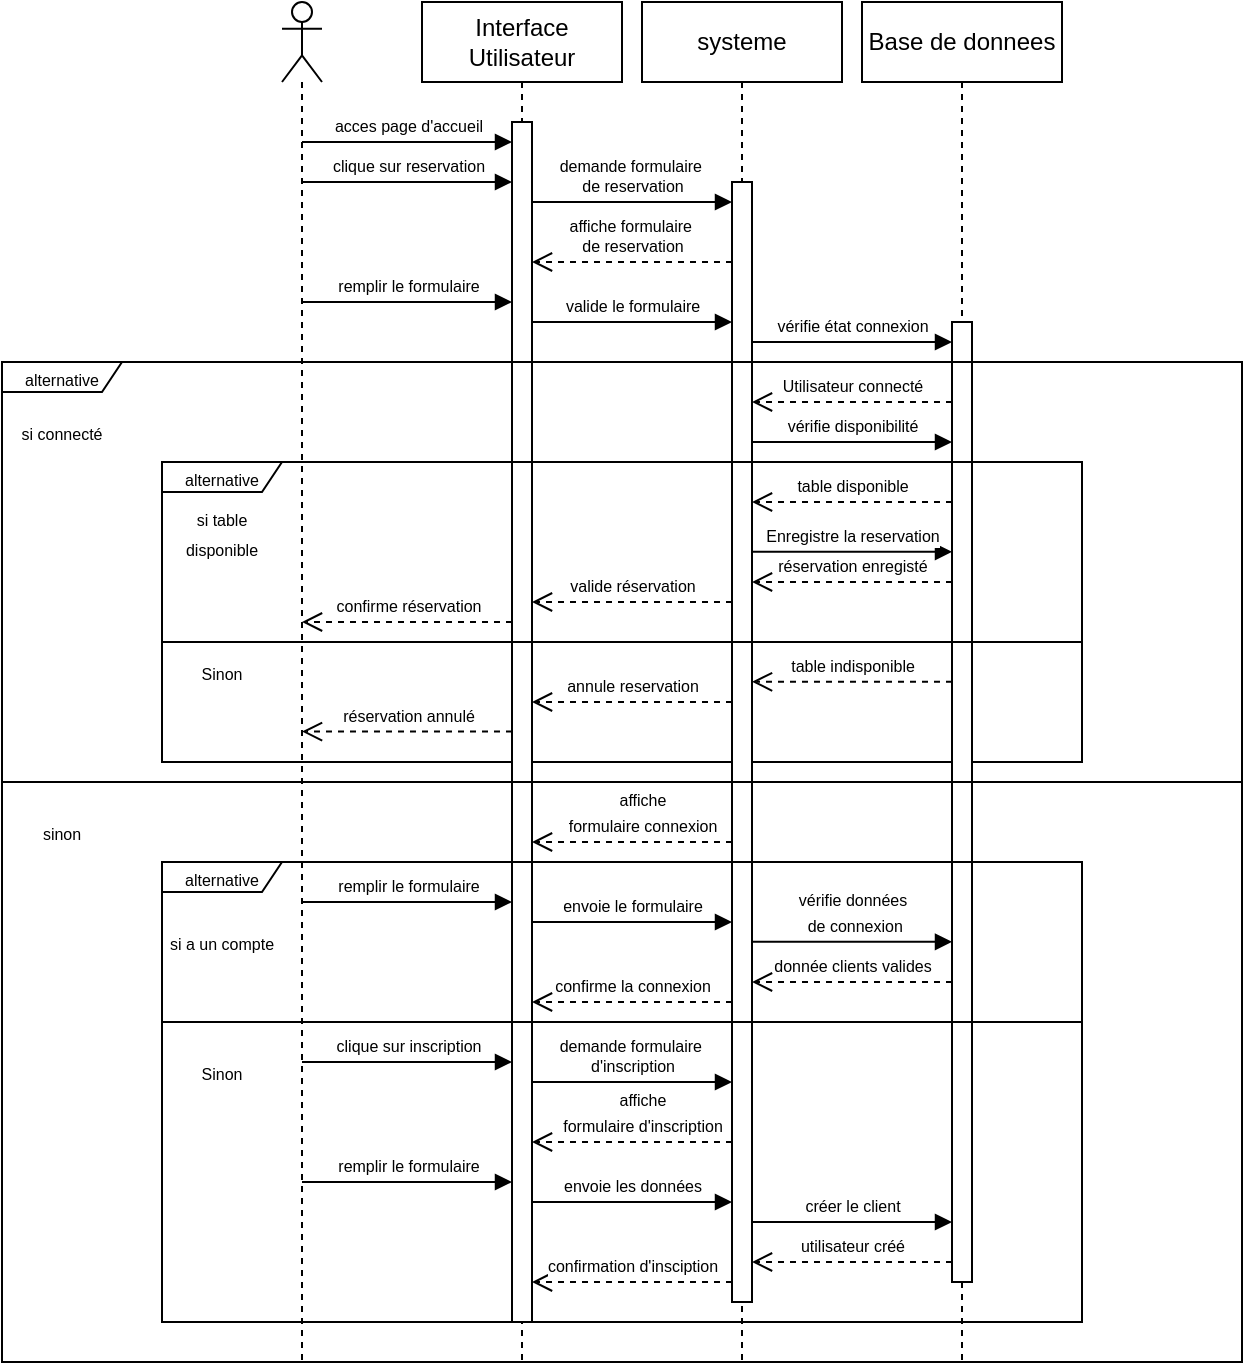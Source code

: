 <mxfile version="24.4.9" type="github">
  <diagram name="Page-1" id="2YBvvXClWsGukQMizWep">
    <mxGraphModel dx="1728" dy="922" grid="1" gridSize="10" guides="1" tooltips="1" connect="1" arrows="1" fold="1" page="1" pageScale="1" pageWidth="850" pageHeight="1100" math="0" shadow="0">
      <root>
        <mxCell id="0" />
        <mxCell id="1" parent="0" />
        <mxCell id="sVpzyaRqVHjPGsMaTo8v-43" value="" style="rounded=0;whiteSpace=wrap;html=1;" parent="1" vertex="1">
          <mxGeometry x="100" y="410" width="620" height="290" as="geometry" />
        </mxCell>
        <mxCell id="sVpzyaRqVHjPGsMaTo8v-51" value="" style="rounded=0;whiteSpace=wrap;html=1;" parent="1" vertex="1">
          <mxGeometry x="180" y="530" width="460" height="150" as="geometry" />
        </mxCell>
        <mxCell id="sVpzyaRqVHjPGsMaTo8v-37" value="" style="rounded=0;whiteSpace=wrap;html=1;" parent="1" vertex="1">
          <mxGeometry x="180" y="340" width="460" height="60" as="geometry" />
        </mxCell>
        <mxCell id="sVpzyaRqVHjPGsMaTo8v-5" value="Interface Utilisateur" style="shape=umlLifeline;perimeter=lifelinePerimeter;whiteSpace=wrap;html=1;container=1;dropTarget=0;collapsible=0;recursiveResize=0;outlineConnect=0;portConstraint=eastwest;newEdgeStyle={&quot;curved&quot;:0,&quot;rounded&quot;:0};" parent="1" vertex="1">
          <mxGeometry x="310" y="20" width="100" height="680" as="geometry" />
        </mxCell>
        <mxCell id="IaqFnBA0eNjd1l9GPiWl-3" value="" style="html=1;points=[[0,0,0,0,5],[0,1,0,0,-5],[1,0,0,0,5],[1,1,0,0,-5]];perimeter=orthogonalPerimeter;outlineConnect=0;targetShapes=umlLifeline;portConstraint=eastwest;newEdgeStyle={&quot;curved&quot;:0,&quot;rounded&quot;:0};" vertex="1" parent="sVpzyaRqVHjPGsMaTo8v-5">
          <mxGeometry x="45" y="60" width="10" height="600" as="geometry" />
        </mxCell>
        <mxCell id="sVpzyaRqVHjPGsMaTo8v-9" value="systeme" style="shape=umlLifeline;perimeter=lifelinePerimeter;whiteSpace=wrap;html=1;container=1;dropTarget=0;collapsible=0;recursiveResize=0;outlineConnect=0;portConstraint=eastwest;newEdgeStyle={&quot;curved&quot;:0,&quot;rounded&quot;:0};" parent="1" vertex="1">
          <mxGeometry x="420" y="20" width="100" height="680" as="geometry" />
        </mxCell>
        <mxCell id="IaqFnBA0eNjd1l9GPiWl-4" value="" style="html=1;points=[[0,0,0,0,5],[0,1,0,0,-5],[1,0,0,0,5],[1,1,0,0,-5]];perimeter=orthogonalPerimeter;outlineConnect=0;targetShapes=umlLifeline;portConstraint=eastwest;newEdgeStyle={&quot;curved&quot;:0,&quot;rounded&quot;:0};" vertex="1" parent="sVpzyaRqVHjPGsMaTo8v-9">
          <mxGeometry x="45" y="90" width="10" height="560" as="geometry" />
        </mxCell>
        <mxCell id="sVpzyaRqVHjPGsMaTo8v-10" value="Base de donnees" style="shape=umlLifeline;perimeter=lifelinePerimeter;whiteSpace=wrap;html=1;container=1;dropTarget=0;collapsible=0;recursiveResize=0;outlineConnect=0;portConstraint=eastwest;newEdgeStyle={&quot;curved&quot;:0,&quot;rounded&quot;:0};" parent="1" vertex="1">
          <mxGeometry x="530" y="20" width="100" height="680" as="geometry" />
        </mxCell>
        <mxCell id="IaqFnBA0eNjd1l9GPiWl-7" value="" style="html=1;points=[[0,0,0,0,5],[0,1,0,0,-5],[1,0,0,0,5],[1,1,0,0,-5]];perimeter=orthogonalPerimeter;outlineConnect=0;targetShapes=umlLifeline;portConstraint=eastwest;newEdgeStyle={&quot;curved&quot;:0,&quot;rounded&quot;:0};" vertex="1" parent="sVpzyaRqVHjPGsMaTo8v-10">
          <mxGeometry x="45" y="160" width="10" height="480" as="geometry" />
        </mxCell>
        <mxCell id="sVpzyaRqVHjPGsMaTo8v-14" value="" style="shape=umlLifeline;perimeter=lifelinePerimeter;whiteSpace=wrap;html=1;container=1;dropTarget=0;collapsible=0;recursiveResize=0;outlineConnect=0;portConstraint=eastwest;newEdgeStyle={&quot;curved&quot;:0,&quot;rounded&quot;:0};participant=umlActor;" parent="1" vertex="1">
          <mxGeometry x="240" y="20" width="20" height="680" as="geometry" />
        </mxCell>
        <mxCell id="sVpzyaRqVHjPGsMaTo8v-15" value="&lt;font style=&quot;font-size: 8px;&quot;&gt;clique sur reservation&lt;/font&gt;" style="html=1;verticalAlign=bottom;endArrow=block;curved=0;rounded=0;" parent="1" edge="1" target="IaqFnBA0eNjd1l9GPiWl-3">
          <mxGeometry width="80" relative="1" as="geometry">
            <mxPoint x="250" y="110" as="sourcePoint" />
            <mxPoint x="350" y="110" as="targetPoint" />
          </mxGeometry>
        </mxCell>
        <mxCell id="sVpzyaRqVHjPGsMaTo8v-16" value="&lt;font style=&quot;font-size: 8px;&quot;&gt;acces page d&#39;accueil&lt;/font&gt;" style="html=1;verticalAlign=bottom;endArrow=block;curved=0;rounded=0;" parent="1" edge="1" target="IaqFnBA0eNjd1l9GPiWl-3">
          <mxGeometry width="80" relative="1" as="geometry">
            <mxPoint x="250" y="90" as="sourcePoint" />
            <mxPoint x="350" y="90" as="targetPoint" />
          </mxGeometry>
        </mxCell>
        <mxCell id="sVpzyaRqVHjPGsMaTo8v-17" value="&lt;font style=&quot;font-size: 8px;&quot;&gt;demande formulaire&amp;nbsp;&lt;/font&gt;&lt;div style=&quot;font-size: 8px;&quot;&gt;&lt;font style=&quot;font-size: 8px;&quot;&gt;de reservation&lt;/font&gt;&lt;/div&gt;" style="html=1;verticalAlign=bottom;endArrow=block;curved=0;rounded=0;" parent="1" edge="1" source="IaqFnBA0eNjd1l9GPiWl-3">
          <mxGeometry width="80" relative="1" as="geometry">
            <mxPoint x="370" y="120" as="sourcePoint" />
            <mxPoint x="465" y="120" as="targetPoint" />
          </mxGeometry>
        </mxCell>
        <mxCell id="sVpzyaRqVHjPGsMaTo8v-18" value="&lt;font style=&quot;font-size: 8px;&quot;&gt;affiche formulaire&amp;nbsp;&lt;/font&gt;&lt;div style=&quot;font-size: 8px;&quot;&gt;de reservation&lt;/div&gt;" style="html=1;verticalAlign=bottom;endArrow=open;dashed=1;endSize=8;curved=0;rounded=0;" parent="1" edge="1" target="IaqFnBA0eNjd1l9GPiWl-3">
          <mxGeometry relative="1" as="geometry">
            <mxPoint x="465" y="150" as="sourcePoint" />
            <mxPoint x="370" y="150" as="targetPoint" />
          </mxGeometry>
        </mxCell>
        <mxCell id="sVpzyaRqVHjPGsMaTo8v-19" value="&lt;span style=&quot;font-size: 8px;&quot;&gt;remplir le formulaire&lt;/span&gt;" style="html=1;verticalAlign=bottom;endArrow=block;curved=0;rounded=0;" parent="1" edge="1" target="IaqFnBA0eNjd1l9GPiWl-3">
          <mxGeometry width="80" relative="1" as="geometry">
            <mxPoint x="250" y="170" as="sourcePoint" />
            <mxPoint x="350" y="170" as="targetPoint" />
          </mxGeometry>
        </mxCell>
        <mxCell id="sVpzyaRqVHjPGsMaTo8v-20" value="&lt;span style=&quot;font-size: 8px;&quot;&gt;valide le formulaire&lt;/span&gt;" style="html=1;verticalAlign=bottom;endArrow=block;curved=0;rounded=0;" parent="1" edge="1" source="IaqFnBA0eNjd1l9GPiWl-3">
          <mxGeometry width="80" relative="1" as="geometry">
            <mxPoint x="370" y="180" as="sourcePoint" />
            <mxPoint x="465" y="180" as="targetPoint" />
          </mxGeometry>
        </mxCell>
        <mxCell id="sVpzyaRqVHjPGsMaTo8v-25" value="&lt;font style=&quot;font-size: 8px;&quot;&gt;alternative&lt;/font&gt;" style="shape=umlFrame;whiteSpace=wrap;html=1;pointerEvents=0;width=60;height=15;" parent="1" vertex="1">
          <mxGeometry x="100" y="200" width="620" height="210" as="geometry" />
        </mxCell>
        <mxCell id="sVpzyaRqVHjPGsMaTo8v-27" value="&lt;span style=&quot;font-size: 8px;&quot;&gt;vérifie état connexion&lt;/span&gt;" style="html=1;verticalAlign=bottom;endArrow=block;curved=0;rounded=0;" parent="1" edge="1" source="IaqFnBA0eNjd1l9GPiWl-4">
          <mxGeometry width="80" relative="1" as="geometry">
            <mxPoint x="490" y="190" as="sourcePoint" />
            <mxPoint x="575" y="190" as="targetPoint" />
          </mxGeometry>
        </mxCell>
        <mxCell id="sVpzyaRqVHjPGsMaTo8v-28" value="&lt;span style=&quot;font-size: 8px;&quot;&gt;Utilisateur connecté&lt;/span&gt;" style="html=1;verticalAlign=bottom;endArrow=open;dashed=1;endSize=8;curved=0;rounded=0;" parent="1" edge="1" target="IaqFnBA0eNjd1l9GPiWl-4">
          <mxGeometry relative="1" as="geometry">
            <mxPoint x="575" y="220" as="sourcePoint" />
            <mxPoint x="490" y="220.0" as="targetPoint" />
          </mxGeometry>
        </mxCell>
        <mxCell id="sVpzyaRqVHjPGsMaTo8v-30" value="&lt;span style=&quot;font-size: 8px;&quot;&gt;vérifie disponibilité&lt;/span&gt;" style="html=1;verticalAlign=bottom;endArrow=block;curved=0;rounded=0;" parent="1" edge="1" source="IaqFnBA0eNjd1l9GPiWl-4">
          <mxGeometry width="80" relative="1" as="geometry">
            <mxPoint x="490" y="240.0" as="sourcePoint" />
            <mxPoint x="575" y="240" as="targetPoint" />
          </mxGeometry>
        </mxCell>
        <mxCell id="sVpzyaRqVHjPGsMaTo8v-31" value="&lt;font style=&quot;font-size: 8px;&quot;&gt;alternative&lt;/font&gt;" style="shape=umlFrame;whiteSpace=wrap;html=1;pointerEvents=0;width=60;height=15;" parent="1" vertex="1">
          <mxGeometry x="180" y="250" width="460" height="90" as="geometry" />
        </mxCell>
        <mxCell id="sVpzyaRqVHjPGsMaTo8v-32" value="&lt;span style=&quot;font-size: 8px;&quot;&gt;table disponible&lt;/span&gt;" style="html=1;verticalAlign=bottom;endArrow=open;dashed=1;endSize=8;curved=0;rounded=0;" parent="1" edge="1" target="IaqFnBA0eNjd1l9GPiWl-4">
          <mxGeometry relative="1" as="geometry">
            <mxPoint x="575" y="270" as="sourcePoint" />
            <mxPoint x="490" y="270" as="targetPoint" />
          </mxGeometry>
        </mxCell>
        <mxCell id="sVpzyaRqVHjPGsMaTo8v-34" value="&lt;span style=&quot;font-size: 8px;&quot;&gt;réservation enregisté&lt;/span&gt;" style="html=1;verticalAlign=bottom;endArrow=open;dashed=1;endSize=8;curved=0;rounded=0;" parent="1" edge="1">
          <mxGeometry relative="1" as="geometry">
            <mxPoint x="575" y="310" as="sourcePoint" />
            <mxPoint x="475" y="310" as="targetPoint" />
          </mxGeometry>
        </mxCell>
        <mxCell id="sVpzyaRqVHjPGsMaTo8v-33" value="&lt;span style=&quot;font-size: 8px;&quot;&gt;Enregistre la reservation&lt;/span&gt;" style="html=1;verticalAlign=bottom;endArrow=block;curved=0;rounded=0;" parent="1" edge="1">
          <mxGeometry width="80" relative="1" as="geometry">
            <mxPoint x="475" y="294.89" as="sourcePoint" />
            <mxPoint x="575" y="294.89" as="targetPoint" />
          </mxGeometry>
        </mxCell>
        <mxCell id="sVpzyaRqVHjPGsMaTo8v-35" value="&lt;span style=&quot;font-size: 8px;&quot;&gt;valide réservation&lt;/span&gt;" style="html=1;verticalAlign=bottom;endArrow=open;dashed=1;endSize=8;curved=0;rounded=0;" parent="1" edge="1" target="IaqFnBA0eNjd1l9GPiWl-3">
          <mxGeometry relative="1" as="geometry">
            <mxPoint x="465" y="320" as="sourcePoint" />
            <mxPoint x="380" y="320" as="targetPoint" />
          </mxGeometry>
        </mxCell>
        <mxCell id="sVpzyaRqVHjPGsMaTo8v-36" value="&lt;span style=&quot;font-size: 8px;&quot;&gt;confirme réservation&lt;/span&gt;" style="html=1;verticalAlign=bottom;endArrow=open;dashed=1;endSize=8;curved=0;rounded=0;" parent="1" edge="1" source="IaqFnBA0eNjd1l9GPiWl-3">
          <mxGeometry relative="1" as="geometry">
            <mxPoint x="350" y="330" as="sourcePoint" />
            <mxPoint x="250" y="330" as="targetPoint" />
          </mxGeometry>
        </mxCell>
        <mxCell id="sVpzyaRqVHjPGsMaTo8v-38" value="&lt;span style=&quot;font-size: 8px;&quot;&gt;table indisponible&lt;/span&gt;" style="html=1;verticalAlign=bottom;endArrow=open;dashed=1;endSize=8;curved=0;rounded=0;" parent="1" edge="1">
          <mxGeometry relative="1" as="geometry">
            <mxPoint x="575" y="359.89" as="sourcePoint" />
            <mxPoint x="475" y="359.89" as="targetPoint" />
          </mxGeometry>
        </mxCell>
        <mxCell id="sVpzyaRqVHjPGsMaTo8v-39" value="&lt;span style=&quot;font-size: 8px;&quot;&gt;annule reservation&lt;/span&gt;" style="html=1;verticalAlign=bottom;endArrow=open;dashed=1;endSize=8;curved=0;rounded=0;" parent="1" edge="1" target="IaqFnBA0eNjd1l9GPiWl-3">
          <mxGeometry relative="1" as="geometry">
            <mxPoint x="465" y="370" as="sourcePoint" />
            <mxPoint x="370" y="370" as="targetPoint" />
          </mxGeometry>
        </mxCell>
        <mxCell id="sVpzyaRqVHjPGsMaTo8v-40" value="&lt;span style=&quot;font-size: 8px;&quot;&gt;réservation annulé&lt;/span&gt;" style="html=1;verticalAlign=bottom;endArrow=open;dashed=1;endSize=8;curved=0;rounded=0;" parent="1" edge="1" source="IaqFnBA0eNjd1l9GPiWl-3">
          <mxGeometry relative="1" as="geometry">
            <mxPoint x="350" y="385" as="sourcePoint" />
            <mxPoint x="250" y="384.76" as="targetPoint" />
          </mxGeometry>
        </mxCell>
        <mxCell id="sVpzyaRqVHjPGsMaTo8v-41" value="&lt;font style=&quot;font-size: 8px;&quot;&gt;si table disponible&lt;/font&gt;" style="text;html=1;align=center;verticalAlign=middle;whiteSpace=wrap;rounded=0;" parent="1" vertex="1">
          <mxGeometry x="180" y="270" width="60" height="30" as="geometry" />
        </mxCell>
        <mxCell id="sVpzyaRqVHjPGsMaTo8v-42" value="&lt;font style=&quot;font-size: 8px;&quot;&gt;Sinon&lt;/font&gt;" style="text;html=1;align=center;verticalAlign=middle;whiteSpace=wrap;rounded=0;" parent="1" vertex="1">
          <mxGeometry x="180" y="340" width="60" height="30" as="geometry" />
        </mxCell>
        <mxCell id="sVpzyaRqVHjPGsMaTo8v-44" value="&lt;span style=&quot;font-size: 8px;&quot;&gt;donnée clients valides&lt;/span&gt;" style="html=1;verticalAlign=bottom;endArrow=open;dashed=1;endSize=8;curved=0;rounded=0;" parent="1" edge="1">
          <mxGeometry relative="1" as="geometry">
            <mxPoint x="575" y="510" as="sourcePoint" />
            <mxPoint x="475" y="510" as="targetPoint" />
          </mxGeometry>
        </mxCell>
        <mxCell id="sVpzyaRqVHjPGsMaTo8v-45" value="&lt;span style=&quot;font-size: 8px;&quot;&gt;affiche&lt;/span&gt;&lt;div&gt;&lt;span style=&quot;font-size: 8px;&quot;&gt;formulaire connexion&lt;/span&gt;&lt;/div&gt;" style="html=1;verticalAlign=bottom;endArrow=open;dashed=1;endSize=8;curved=0;rounded=0;" parent="1" edge="1" target="IaqFnBA0eNjd1l9GPiWl-3">
          <mxGeometry x="-0.096" relative="1" as="geometry">
            <mxPoint x="465" y="440" as="sourcePoint" />
            <mxPoint x="380" y="440" as="targetPoint" />
            <mxPoint as="offset" />
          </mxGeometry>
        </mxCell>
        <mxCell id="sVpzyaRqVHjPGsMaTo8v-46" value="&lt;font style=&quot;font-size: 8px;&quot;&gt;alternative&lt;/font&gt;" style="shape=umlFrame;whiteSpace=wrap;html=1;pointerEvents=0;width=60;height=15;" parent="1" vertex="1">
          <mxGeometry x="180" y="450" width="460" height="80" as="geometry" />
        </mxCell>
        <mxCell id="sVpzyaRqVHjPGsMaTo8v-47" value="&lt;span style=&quot;font-size: 8px;&quot;&gt;remplir le formulaire&lt;/span&gt;" style="html=1;verticalAlign=bottom;endArrow=block;curved=0;rounded=0;" parent="1" edge="1" target="IaqFnBA0eNjd1l9GPiWl-3">
          <mxGeometry width="80" relative="1" as="geometry">
            <mxPoint x="250" y="470" as="sourcePoint" />
            <mxPoint x="340" y="470" as="targetPoint" />
          </mxGeometry>
        </mxCell>
        <mxCell id="sVpzyaRqVHjPGsMaTo8v-48" value="&lt;span style=&quot;font-size: 8px;&quot;&gt;envoie le formulaire&lt;/span&gt;" style="html=1;verticalAlign=bottom;endArrow=block;curved=0;rounded=0;" parent="1" edge="1" source="IaqFnBA0eNjd1l9GPiWl-3">
          <mxGeometry width="80" relative="1" as="geometry">
            <mxPoint x="370" y="480" as="sourcePoint" />
            <mxPoint x="465" y="480" as="targetPoint" />
          </mxGeometry>
        </mxCell>
        <mxCell id="sVpzyaRqVHjPGsMaTo8v-49" value="&lt;span style=&quot;font-size: 8px;&quot;&gt;vérifie données&lt;/span&gt;&lt;div&gt;&lt;span style=&quot;font-size: 8px;&quot;&gt;&amp;nbsp;de connexion&lt;/span&gt;&lt;/div&gt;" style="html=1;verticalAlign=bottom;endArrow=block;curved=0;rounded=0;" parent="1" edge="1">
          <mxGeometry width="80" relative="1" as="geometry">
            <mxPoint x="475" y="489.89" as="sourcePoint" />
            <mxPoint x="575" y="489.89" as="targetPoint" />
          </mxGeometry>
        </mxCell>
        <mxCell id="sVpzyaRqVHjPGsMaTo8v-50" value="&lt;span style=&quot;font-size: 8px;&quot;&gt;confirme la connexion&lt;/span&gt;" style="html=1;verticalAlign=bottom;endArrow=open;dashed=1;endSize=8;curved=0;rounded=0;" parent="1" edge="1" target="IaqFnBA0eNjd1l9GPiWl-3">
          <mxGeometry relative="1" as="geometry">
            <mxPoint x="465" y="520" as="sourcePoint" />
            <mxPoint x="380" y="520" as="targetPoint" />
          </mxGeometry>
        </mxCell>
        <mxCell id="sVpzyaRqVHjPGsMaTo8v-52" value="&lt;span style=&quot;font-size: 8px;&quot;&gt;clique sur inscription&lt;/span&gt;" style="html=1;verticalAlign=bottom;endArrow=block;curved=0;rounded=0;" parent="1" edge="1" target="IaqFnBA0eNjd1l9GPiWl-3">
          <mxGeometry width="80" relative="1" as="geometry">
            <mxPoint x="250" y="550" as="sourcePoint" />
            <mxPoint x="350" y="550" as="targetPoint" />
          </mxGeometry>
        </mxCell>
        <mxCell id="sVpzyaRqVHjPGsMaTo8v-55" value="&lt;span style=&quot;font-size: 8px;&quot;&gt;affiche&lt;/span&gt;&lt;div&gt;&lt;span style=&quot;font-size: 8px;&quot;&gt;formulaire d&#39;inscription&lt;/span&gt;&lt;/div&gt;" style="html=1;verticalAlign=bottom;endArrow=open;dashed=1;endSize=8;curved=0;rounded=0;" parent="1" edge="1" target="IaqFnBA0eNjd1l9GPiWl-3">
          <mxGeometry x="-0.094" relative="1" as="geometry">
            <mxPoint x="465" y="590" as="sourcePoint" />
            <mxPoint x="380" y="590" as="targetPoint" />
            <mxPoint as="offset" />
          </mxGeometry>
        </mxCell>
        <mxCell id="sVpzyaRqVHjPGsMaTo8v-53" value="&lt;font style=&quot;font-size: 8px;&quot;&gt;demande formulaire&amp;nbsp;&lt;/font&gt;&lt;div style=&quot;font-size: 8px;&quot;&gt;&lt;font style=&quot;font-size: 8px;&quot;&gt;d&#39;inscription&lt;/font&gt;&lt;/div&gt;" style="html=1;verticalAlign=bottom;endArrow=block;curved=0;rounded=0;" parent="1" edge="1" source="IaqFnBA0eNjd1l9GPiWl-3">
          <mxGeometry width="80" relative="1" as="geometry">
            <mxPoint x="370" y="560" as="sourcePoint" />
            <mxPoint x="465" y="560" as="targetPoint" />
          </mxGeometry>
        </mxCell>
        <mxCell id="sVpzyaRqVHjPGsMaTo8v-56" value="&lt;span style=&quot;font-size: 8px;&quot;&gt;remplir le formulaire&lt;/span&gt;" style="html=1;verticalAlign=bottom;endArrow=block;curved=0;rounded=0;" parent="1" edge="1" target="IaqFnBA0eNjd1l9GPiWl-3">
          <mxGeometry width="80" relative="1" as="geometry">
            <mxPoint x="250" y="610" as="sourcePoint" />
            <mxPoint x="350" y="610" as="targetPoint" />
          </mxGeometry>
        </mxCell>
        <mxCell id="sVpzyaRqVHjPGsMaTo8v-57" value="&lt;span style=&quot;font-size: 8px;&quot;&gt;envoie les données&lt;/span&gt;" style="html=1;verticalAlign=bottom;endArrow=block;curved=0;rounded=0;" parent="1" edge="1" source="IaqFnBA0eNjd1l9GPiWl-3">
          <mxGeometry width="80" relative="1" as="geometry">
            <mxPoint x="370" y="620" as="sourcePoint" />
            <mxPoint x="465" y="620" as="targetPoint" />
          </mxGeometry>
        </mxCell>
        <mxCell id="sVpzyaRqVHjPGsMaTo8v-58" value="&lt;span style=&quot;font-size: 8px;&quot;&gt;créer le client&lt;/span&gt;" style="html=1;verticalAlign=bottom;endArrow=block;curved=0;rounded=0;" parent="1" edge="1">
          <mxGeometry width="80" relative="1" as="geometry">
            <mxPoint x="475" y="630" as="sourcePoint" />
            <mxPoint x="575" y="630" as="targetPoint" />
          </mxGeometry>
        </mxCell>
        <mxCell id="sVpzyaRqVHjPGsMaTo8v-59" value="&lt;span style=&quot;font-size: 8px;&quot;&gt;utilisateur créé&lt;/span&gt;" style="html=1;verticalAlign=bottom;endArrow=open;dashed=1;endSize=8;curved=0;rounded=0;" parent="1" edge="1">
          <mxGeometry relative="1" as="geometry">
            <mxPoint x="575" y="650" as="sourcePoint" />
            <mxPoint x="475" y="650" as="targetPoint" />
          </mxGeometry>
        </mxCell>
        <mxCell id="sVpzyaRqVHjPGsMaTo8v-62" value="&lt;span style=&quot;font-size: 8px;&quot;&gt;confirmation d&#39;insciption&lt;/span&gt;" style="html=1;verticalAlign=bottom;endArrow=open;dashed=1;endSize=8;curved=0;rounded=0;" parent="1" edge="1" target="IaqFnBA0eNjd1l9GPiWl-3">
          <mxGeometry relative="1" as="geometry">
            <mxPoint x="465" y="660" as="sourcePoint" />
            <mxPoint x="380" y="660" as="targetPoint" />
          </mxGeometry>
        </mxCell>
        <mxCell id="sVpzyaRqVHjPGsMaTo8v-63" value="&lt;font style=&quot;font-size: 8px;&quot;&gt;si a un compte&lt;/font&gt;" style="text;html=1;align=center;verticalAlign=middle;whiteSpace=wrap;rounded=0;" parent="1" vertex="1">
          <mxGeometry x="180" y="475" width="60" height="30" as="geometry" />
        </mxCell>
        <mxCell id="sVpzyaRqVHjPGsMaTo8v-64" value="&lt;font style=&quot;font-size: 8px;&quot;&gt;Sinon&lt;/font&gt;" style="text;html=1;align=center;verticalAlign=middle;whiteSpace=wrap;rounded=0;" parent="1" vertex="1">
          <mxGeometry x="180" y="540" width="60" height="30" as="geometry" />
        </mxCell>
        <mxCell id="IaqFnBA0eNjd1l9GPiWl-1" value="&lt;font style=&quot;font-size: 8px;&quot;&gt;si connecté&lt;/font&gt;" style="text;html=1;align=center;verticalAlign=middle;whiteSpace=wrap;rounded=0;" vertex="1" parent="1">
          <mxGeometry x="100" y="220" width="60" height="30" as="geometry" />
        </mxCell>
        <mxCell id="IaqFnBA0eNjd1l9GPiWl-2" value="&lt;font style=&quot;font-size: 8px;&quot;&gt;sinon&lt;/font&gt;" style="text;html=1;align=center;verticalAlign=middle;whiteSpace=wrap;rounded=0;" vertex="1" parent="1">
          <mxGeometry x="100" y="420" width="60" height="30" as="geometry" />
        </mxCell>
      </root>
    </mxGraphModel>
  </diagram>
</mxfile>
